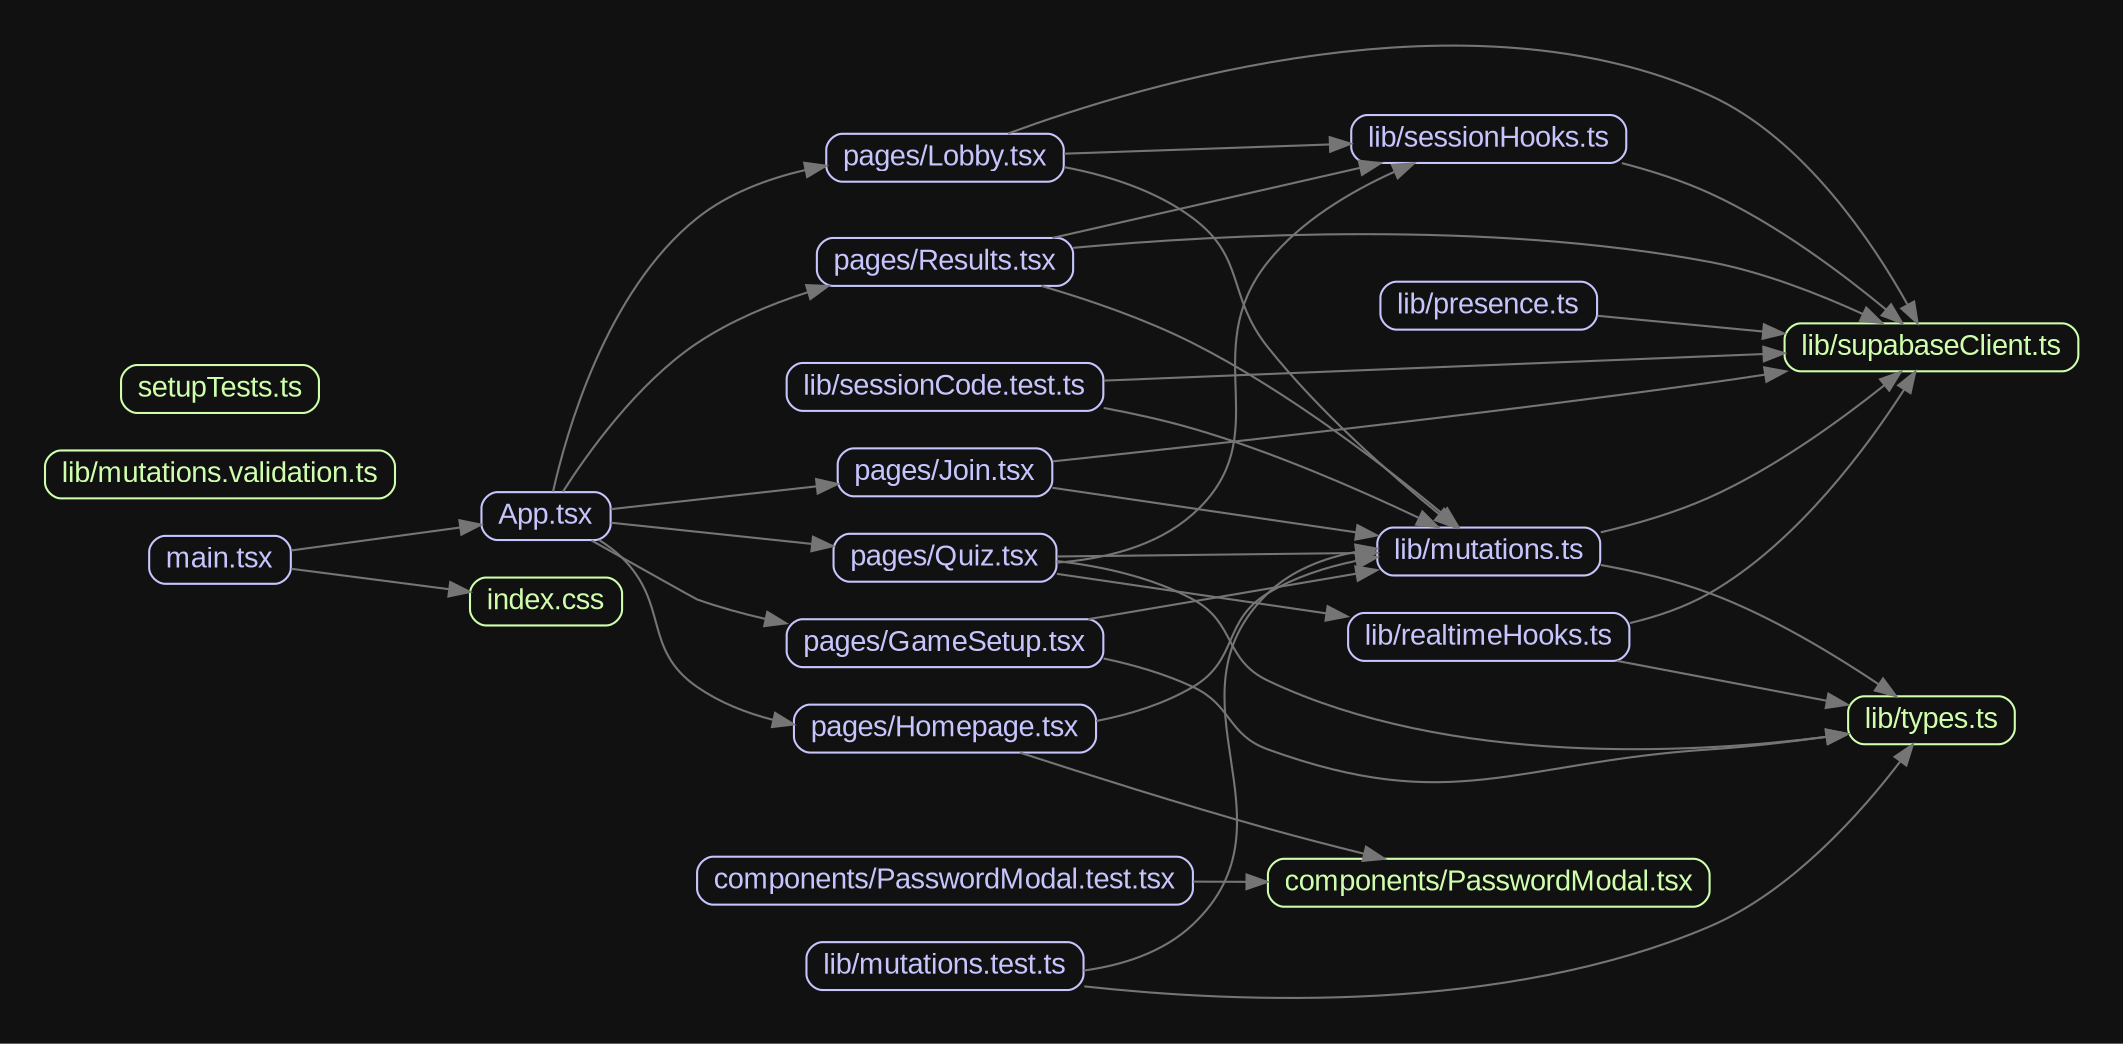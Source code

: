 digraph G {
	graph [bb="0,0,976,450.05",
		bgcolor="#111111",
		layout=dot,
		overlap=false,
		pad=0.3,
		rankdir=LR
	];
	node [color="#c6c5fe",
		fontcolor="#c6c5fe",
		fontname=Arial,
		fontsize="14px",
		height=0,
		label="\N",
		shape=box,
		style=rounded
	];
	edge [color="#757575"];
	"App.tsx"	[height=0.31944,
		pos="240.5,226.57",
		width=0.86111];
	"pages/GameSetup.tsx"	[height=0.31944,
		pos="432,165.57",
		width=2.1111];
	"App.tsx" -> "pages/GameSetup.tsx"	[pos="e,355.74,175.08 262.3,214.88 283.16,203.16 312.31,186.81 313,186.57 323.46,182.83 334.68,179.74 345.9,177.19"];
	"pages/Homepage.tsx"	[height=0.31944,
		pos="432,124.57",
		width=2.0139];
	"App.tsx" -> "pages/Homepage.tsx"	[pos="e,359.45,127.29 266,215.04 269.93,212.57 273.77,209.74 277,206.57 299.48,184.53 287.14,163.52 313,145.57 323.83,138.05 336.52,132.97 \
349.5,129.57"];
	"pages/Join.tsx"	[height=0.31944,
		pos="432,247.57",
		width=1.4306];
	"App.tsx" -> "pages/Join.tsx"	[pos="e,380.44,241.96 271.53,229.89 298.01,232.83 337.41,237.19 370.42,240.85"];
	"pages/Lobby.tsx"	[height=0.31944,
		pos="432,399.57",
		width=1.5833];
	"App.tsx" -> "pages/Lobby.tsx"	[pos="e,374.94,398.53 243.52,238.48 249.02,267.05 267.06,339.76 313,375.57 327.75,387.06 346.59,393.45 364.87,396.9"];
	"pages/Quiz.tsx"	[height=0.31944,
		pos="432,206.57",
		width=1.4861];
	"App.tsx" -> "pages/Quiz.tsx"	[pos="e,378.2,212.14 271.53,223.4 297.33,220.67 335.4,216.66 367.87,213.23"];
	"pages/Results.tsx"	[height=0.31944,
		pos="432,354.57",
		width=1.7083];
	"App.tsx" -> "pages/Results.tsx"	[pos="e,370.3,348.7 246.44,238.24 256.02,259.36 279.16,303.83 313,326.57 326.97,335.95 343.71,342.2 360.14,346.37"];
	"lib/mutations.ts"	[height=0.31944,
		pos="693,206.57",
		width=1.4861];
	"pages/GameSetup.tsx" -> "lib/mutations.ts"	[pos="e,639.41,198.24 505.84,177.1 544.68,183.24 591.99,190.73 629.2,196.62"];
	"lib/types.ts"	[color="#cfffac",
		fontcolor="#cfffac",
		height=0.31944,
		pos="905.5,125.57",
		width=1.1111];
	"pages/GameSetup.tsx" -> "lib/types.ts"	[pos="e,865.05,119.07 508.12,159.64 522.84,156.62 537.8,152.15 551,145.57 570.7,135.75 566.55,119.7 587,111.57 674.56,76.756 704.98,105.36 \
799,111.57 817.34,112.78 837.36,115.16 854.98,117.62"];
	"components/PasswordModal.tsx"	[color="#cfffac",
		fontcolor="#cfffac",
		height=0.31944,
		pos="693,47.566",
		width=2.9444];
	"pages/Homepage.tsx" -> "components/PasswordModal.tsx"	[pos="e,625.94,59.086 504.71,117.91 520.44,114.8 536.66,110.24 551,103.57 569.88,94.781 568.42,82.975 587,73.566 596.14,68.937 606.16,\
65.1 616.26,61.928"];
	"pages/Homepage.tsx" -> "lib/mutations.ts"	[pos="e,639.42,203.43 504.61,129.41 520.59,132.6 536.95,137.65 551,145.57 572.13,157.47 565.95,174.53 587,186.57 599.83,193.9 614.83,198.6 \
629.42,201.61"];
	"pages/Join.tsx" -> "lib/mutations.ts"	[pos="e,639.35,214.9 483.55,239.56 525.3,232.96 584.74,223.55 629.47,216.46"];
	"lib/supabaseClient.ts"	[color="#cfffac",
		fontcolor="#cfffac",
		height=0.31944,
		pos="905.5,306.57",
		width=1.9583];
	"pages/Join.tsx" -> "lib/supabaseClient.ts"	[pos="e,880.42,294.97 483.66,245.29 554.89,243.19 688.32,243.31 799,266.57 823.99,271.82 850.88,282.09 871.26,290.91"];
	"pages/Lobby.tsx" -> "lib/mutations.ts"	[pos="e,658.81,218.14 489.09,399.77 510.7,397.11 534.2,390.49 551,375.57 589.15,341.69 554.71,306.07 587,266.57 603.32,246.6 628.15,231.98 \
649.57,222.18"];
	"pages/Lobby.tsx" -> "lib/supabaseClient.ts"	[pos="e,898.59,318.29 463.63,411.1 528.72,433.68 684.26,477.18 799,425.57 843.82,405.4 877.32,355.74 893.57,327.36"];
	"lib/sessionHooks.ts"	[height=0.31944,
		pos="693,404.57",
		width=1.8333];
	"pages/Lobby.tsx" -> "lib/sessionHooks.ts"	[pos="e,626.77,403.31 489.2,400.65 526.51,401.37 575.91,402.32 616.62,403.11"];
	"pages/Quiz.tsx" -> "lib/mutations.ts"	[pos="e,639.35,206.57 485.72,206.57 527.21,206.57 585.16,206.57 629.07,206.57"];
	"pages/Quiz.tsx" -> "lib/types.ts"	[pos="e,865.26,124.34 485.77,205.24 507.12,202.82 531.31,197.55 551,186.57 572.17,174.75 565.23,156.26 587,145.57 632.75,123.09 777.57,\
122.63 854.82,124.12"];
	"lib/realtimeHooks.ts"	[height=0.31944,
		pos="693,165.57",
		width=1.875];
	"pages/Quiz.tsx" -> "lib/realtimeHooks.ts"	[pos="e,625.04,176.17 485.72,198.22 522.89,192.34 573.26,184.36 614.92,177.77"];
	"pages/Quiz.tsx" -> "lib/sessionHooks.ts"	[pos="e,675.88,393.02 485.56,205.43 507.73,207.43 532.62,213.24 551,227.57 581.75,251.53 564.22,275.92 587,307.57 609.88,339.36 644.46,\
368.82 667.62,386.74"];
	"pages/Results.tsx" -> "lib/mutations.ts"	[pos="e,663.1,218.19 493.64,349.6 513.37,345.64 534.43,338.69 551,326.57 576.1,308.2 564.78,288.32 587,266.57 606.21,247.76 632.47,232.75 \
653.93,222.45"];
	"pages/Results.tsx" -> "lib/supabaseClient.ts"	[pos="e,834.76,317 493.65,350.06 566.33,344.43 691.74,334.02 799,321.57 807.32,320.6 816,319.51 824.65,318.36"];
	"pages/Results.tsx" -> "lib/sessionHooks.ts"	[pos="e,632.11,393 492.75,366.1 531.31,373.54 581.63,383.26 622.06,391.06"];
	"components/PasswordModal.test.tsx"	[height=0.31944,
		pos="432,42.566",
		width=3.3056];
	"components/PasswordModal.test.tsx" -> "components/PasswordModal.tsx"	[pos="e,586.74,45.534 551.13,44.847 559.57,45.01 568.08,45.174 576.51,45.336"];
	"index.css"	[color="#cfffac",
		fontcolor="#cfffac",
		height=0.31944,
		pos="240.5,185.57",
		width=1.0139];
	"lib/mutations.test.ts"	[height=0.31944,
		pos="432,83.566",
		width=1.8472];
	"lib/mutations.test.ts" -> "lib/mutations.ts"	[pos="e,639.5,206.36 498.63,83.291 517.12,86.069 536.2,91.967 551,103.57 582.65,128.37 555.61,161.44 587,186.57 599.06,196.22 614.39,201.71 \
629.57,204.72"];
	"lib/mutations.test.ts" -> "lib/types.ts"	[pos="e,896.67,113.77 498.7,79.086 516.4,75.986 535.04,70.89 551,62.566 571.06,52.102 566.09,35.225 587,26.566 674.05,-9.4913 711.39,-8.1038 \
799,26.566 838.97,42.383 872.65,81.295 890.58,105.36"];
	"lib/mutations.ts" -> "lib/types.ts"	[pos="e,888.55,137.1 746.75,200.08 763.76,197.05 782.48,192.71 799,186.57 828.54,175.58 859.42,156.72 880.08,142.88"];
	"lib/mutations.ts" -> "lib/supabaseClient.ts"	[pos="e,891.5,295.01 746.55,215.59 763.72,219.57 782.59,225.1 799,232.57 831.03,247.15 863.54,271.76 883.84,288.56"];
	"lib/mutations.validation.ts"	[color="#cfffac",
		fontcolor="#cfffac",
		height=0.31944,
		pos="84,246.57",
		width=2.3333];
	"lib/presence.ts"	[height=0.31944,
		pos="693,286.57",
		width=1.4444];
	"lib/presence.ts" -> "lib/supabaseClient.ts"	[pos="e,834.7,299.93 745.22,291.43 769.07,293.7 798,296.45 824.62,298.98"];
	"lib/realtimeHooks.ts" -> "lib/types.ts"	[pos="e,865.22,133.03 754.6,154.05 786.58,147.97 825.3,140.62 855.37,134.9"];
	"lib/realtimeHooks.ts" -> "lib/supabaseClient.ts"	[pos="e,897.81,294.74 760.51,172.08 773.84,175.22 787.33,179.83 799,186.57 841.34,211 875.38,258.66 892.48,285.99"];
	"lib/sessionCode.test.ts"	[height=0.31944,
		pos="432,305.57",
		width=2.1111];
	"lib/sessionCode.test.ts" -> "lib/mutations.ts"	[pos="e,667.88,218.15 473.79,293.99 496.69,287.18 525.67,278.07 551,268.57 588.4,254.53 630.16,235.76 658.46,222.57"];
	"lib/sessionCode.test.ts" -> "lib/supabaseClient.ts"	[pos="e,834.98,307.32 508.19,306.74 533.26,307.08 561.33,307.4 587,307.57 681.22,308.18 704.78,308.01 799,307.57 807.36,307.53 816.09,\
307.47 824.8,307.4"];
	"lib/sessionHooks.ts" -> "lib/supabaseClient.ts"	[pos="e,890.8,318.32 756.31,393.01 770.66,389.3 785.63,384.55 799,378.57 830.35,364.54 862.38,341.13 882.79,324.83"];
	"main.tsx"	[height=0.31944,
		pos="84,205.57",
		width=0.94444];
	"main.tsx" -> "App.tsx"	[pos="e,209.29,222.46 118.14,210.07 141.91,213.3 174.06,217.67 199.29,221.1"];
	"main.tsx" -> "index.css"	[pos="e,203.99,190.16 118.14,201.28 140.26,198.41 169.62,194.61 193.92,191.47"];
	"setupTests.ts"	[color="#cfffac",
		fontcolor="#cfffac",
		height=0.31944,
		pos="84,287.57",
		width=1.3194];
}
